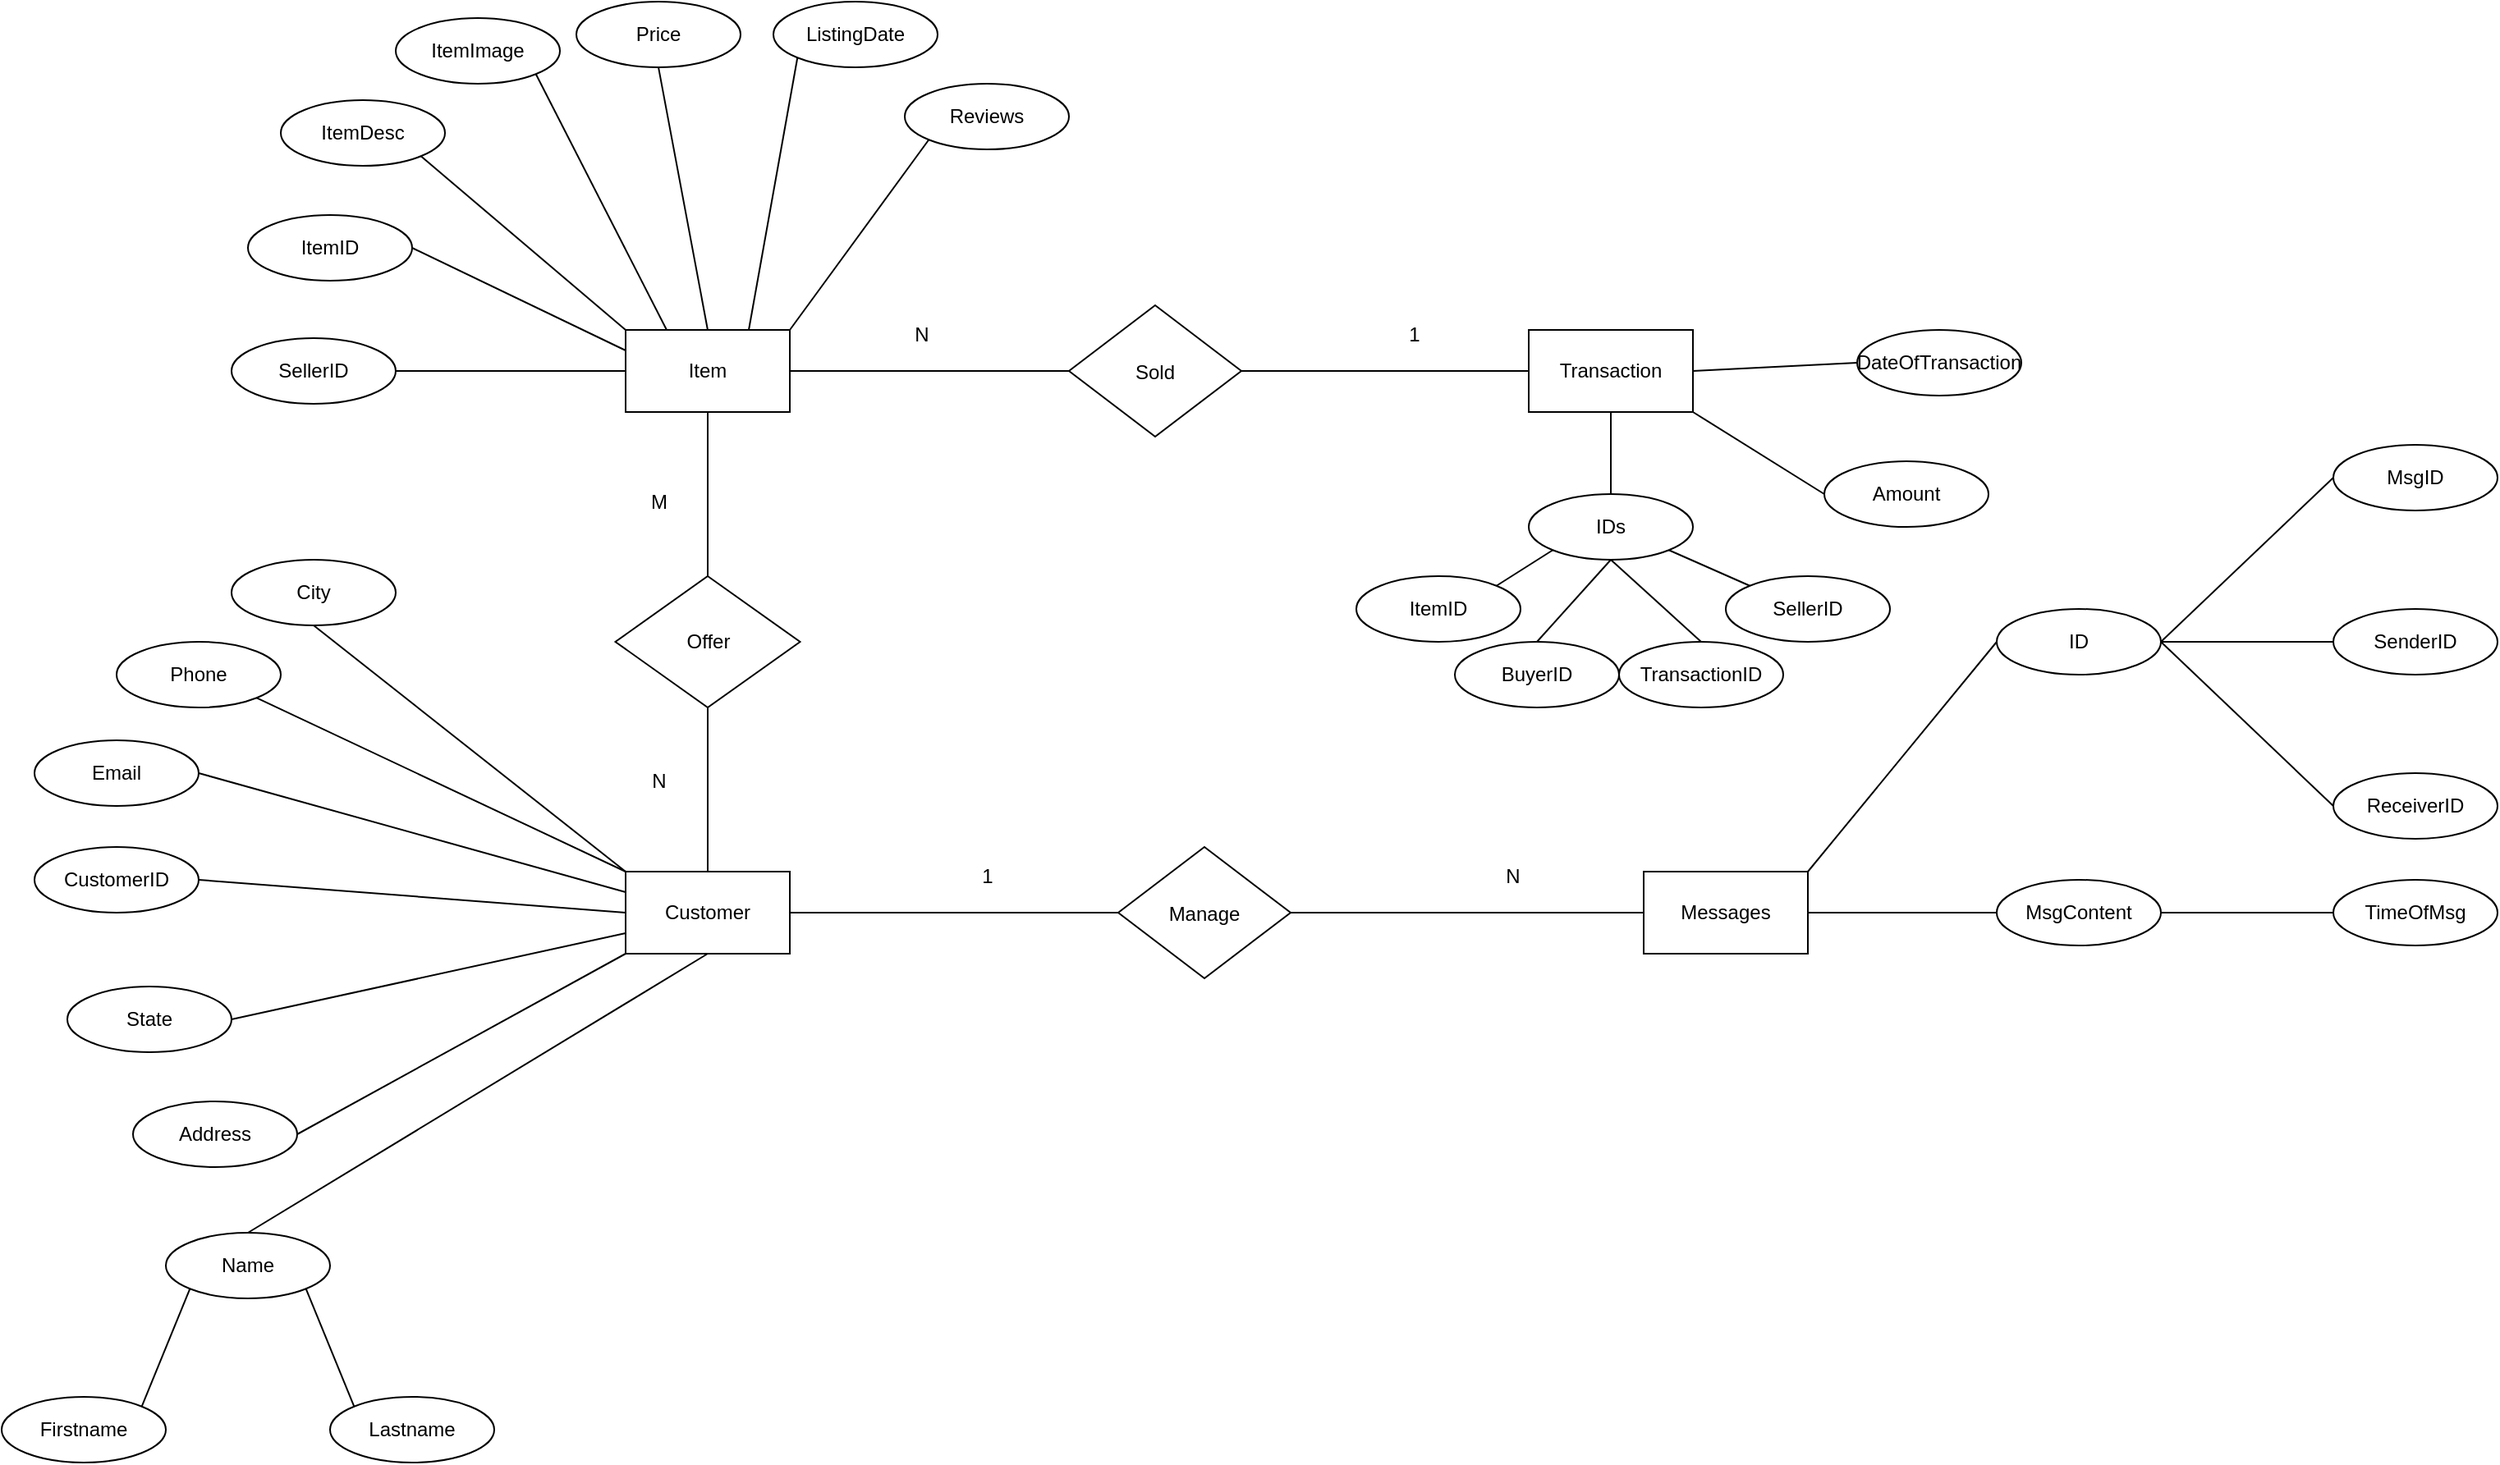 <mxfile version="27.1.4">
  <diagram name="Page-1" id="J2R1Xr31RJkNJs_bwJ8Y">
    <mxGraphModel dx="2572" dy="2054" grid="1" gridSize="10" guides="1" tooltips="1" connect="1" arrows="1" fold="1" page="1" pageScale="1" pageWidth="850" pageHeight="1100" math="0" shadow="0">
      <root>
        <mxCell id="0" />
        <mxCell id="1" parent="0" />
        <mxCell id="79Hl18eER1c-S-mIcMFc-1" value="Messages" style="html=1;dashed=0;whiteSpace=wrap;direction=east;flipH=1;flipV=0;" parent="1" vertex="1">
          <mxGeometry x="820" y="280" width="100" height="50" as="geometry" />
        </mxCell>
        <mxCell id="79Hl18eER1c-S-mIcMFc-2" value="ID" style="ellipse;whiteSpace=wrap;html=1;align=center;direction=east;flipH=1;flipV=0;" parent="1" vertex="1">
          <mxGeometry x="1035" y="120" width="100" height="40" as="geometry" />
        </mxCell>
        <mxCell id="79Hl18eER1c-S-mIcMFc-3" value="MsgID" style="ellipse;whiteSpace=wrap;html=1;align=center;direction=east;flipH=1;flipV=0;" parent="1" vertex="1">
          <mxGeometry x="1240" y="20" width="100" height="40" as="geometry" />
        </mxCell>
        <mxCell id="79Hl18eER1c-S-mIcMFc-4" value="SenderID" style="ellipse;whiteSpace=wrap;html=1;align=center;direction=east;flipH=1;flipV=0;" parent="1" vertex="1">
          <mxGeometry x="1240" y="120" width="100" height="40" as="geometry" />
        </mxCell>
        <mxCell id="79Hl18eER1c-S-mIcMFc-5" value="ReceiverID" style="ellipse;whiteSpace=wrap;html=1;align=center;direction=east;flipH=1;flipV=0;" parent="1" vertex="1">
          <mxGeometry x="1240" y="220" width="100" height="40" as="geometry" />
        </mxCell>
        <mxCell id="79Hl18eER1c-S-mIcMFc-7" value="" style="endArrow=none;html=1;rounded=0;entryX=1;entryY=0.5;entryDx=0;entryDy=0;exitX=0;exitY=0.5;exitDx=0;exitDy=0;" parent="1" source="79Hl18eER1c-S-mIcMFc-17" target="79Hl18eER1c-S-mIcMFc-18" edge="1">
          <mxGeometry width="50" height="50" relative="1" as="geometry">
            <mxPoint x="1120" y="380" as="sourcePoint" />
            <mxPoint x="450" y="270" as="targetPoint" />
          </mxGeometry>
        </mxCell>
        <mxCell id="79Hl18eER1c-S-mIcMFc-8" value="" style="endArrow=none;html=1;rounded=0;exitX=1;exitY=0.5;exitDx=0;exitDy=0;entryX=1;entryY=0.5;entryDx=0;entryDy=0;" parent="1" source="79Hl18eER1c-S-mIcMFc-18" target="79Hl18eER1c-S-mIcMFc-1" edge="1">
          <mxGeometry width="50" height="50" relative="1" as="geometry">
            <mxPoint x="1300" y="300" as="sourcePoint" />
            <mxPoint x="930" y="230" as="targetPoint" />
          </mxGeometry>
        </mxCell>
        <mxCell id="79Hl18eER1c-S-mIcMFc-9" value="" style="endArrow=none;html=1;rounded=0;entryX=1;entryY=0;entryDx=0;entryDy=0;exitX=0;exitY=0.5;exitDx=0;exitDy=0;" parent="1" source="79Hl18eER1c-S-mIcMFc-2" target="79Hl18eER1c-S-mIcMFc-1" edge="1">
          <mxGeometry width="50" height="50" relative="1" as="geometry">
            <mxPoint x="855" y="380" as="sourcePoint" />
            <mxPoint x="805" y="330" as="targetPoint" />
          </mxGeometry>
        </mxCell>
        <mxCell id="79Hl18eER1c-S-mIcMFc-10" value="" style="endArrow=none;html=1;rounded=0;exitX=1;exitY=0.5;exitDx=0;exitDy=0;entryX=0;entryY=0.5;entryDx=0;entryDy=0;" parent="1" source="79Hl18eER1c-S-mIcMFc-25" target="79Hl18eER1c-S-mIcMFc-19" edge="1">
          <mxGeometry width="50" height="50" relative="1" as="geometry">
            <mxPoint x="290" y="265" as="sourcePoint" />
            <mxPoint x="340" y="215" as="targetPoint" />
          </mxGeometry>
        </mxCell>
        <mxCell id="79Hl18eER1c-S-mIcMFc-11" value="" style="endArrow=none;html=1;rounded=0;entryX=1;entryY=0.5;entryDx=0;entryDy=0;exitX=0;exitY=0.5;exitDx=0;exitDy=0;" parent="1" source="79Hl18eER1c-S-mIcMFc-4" target="79Hl18eER1c-S-mIcMFc-2" edge="1">
          <mxGeometry width="50" height="50" relative="1" as="geometry">
            <mxPoint x="1040" y="290" as="sourcePoint" />
            <mxPoint x="990" y="240" as="targetPoint" />
          </mxGeometry>
        </mxCell>
        <mxCell id="79Hl18eER1c-S-mIcMFc-12" value="" style="endArrow=none;html=1;rounded=0;exitX=0;exitY=0.5;exitDx=0;exitDy=0;entryX=1;entryY=0.5;entryDx=0;entryDy=0;" parent="1" source="79Hl18eER1c-S-mIcMFc-3" target="79Hl18eER1c-S-mIcMFc-2" edge="1">
          <mxGeometry width="50" height="50" relative="1" as="geometry">
            <mxPoint x="990" y="40" as="sourcePoint" />
            <mxPoint x="1130" y="155" as="targetPoint" />
          </mxGeometry>
        </mxCell>
        <mxCell id="79Hl18eER1c-S-mIcMFc-13" value="" style="endArrow=none;html=1;rounded=0;exitX=0;exitY=0.5;exitDx=0;exitDy=0;entryX=1;entryY=0.5;entryDx=0;entryDy=0;" parent="1" source="79Hl18eER1c-S-mIcMFc-5" target="79Hl18eER1c-S-mIcMFc-2" edge="1">
          <mxGeometry width="50" height="50" relative="1" as="geometry">
            <mxPoint x="1030" y="300" as="sourcePoint" />
            <mxPoint x="980" y="250" as="targetPoint" />
          </mxGeometry>
        </mxCell>
        <mxCell id="79Hl18eER1c-S-mIcMFc-14" value="" style="endArrow=none;html=1;rounded=0;exitX=1;exitY=1;exitDx=0;exitDy=0;entryX=0;entryY=0;entryDx=0;entryDy=0;" parent="1" source="79Hl18eER1c-S-mIcMFc-24" target="79Hl18eER1c-S-mIcMFc-22" edge="1">
          <mxGeometry width="50" height="50" relative="1" as="geometry">
            <mxPoint x="120" y="580" as="sourcePoint" />
            <mxPoint x="170" y="530" as="targetPoint" />
          </mxGeometry>
        </mxCell>
        <mxCell id="79Hl18eER1c-S-mIcMFc-15" value="" style="endArrow=none;html=1;rounded=0;exitX=1;exitY=0.5;exitDx=0;exitDy=0;entryX=0;entryY=0.5;entryDx=0;entryDy=0;" parent="1" source="79Hl18eER1c-S-mIcMFc-38" target="79Hl18eER1c-S-mIcMFc-1" edge="1">
          <mxGeometry width="50" height="50" relative="1" as="geometry">
            <mxPoint x="700" y="270" as="sourcePoint" />
            <mxPoint x="750" y="220" as="targetPoint" />
          </mxGeometry>
        </mxCell>
        <mxCell id="79Hl18eER1c-S-mIcMFc-16" value="" style="endArrow=none;html=1;rounded=0;entryX=0;entryY=0.5;entryDx=0;entryDy=0;exitX=1;exitY=0.5;exitDx=0;exitDy=0;" parent="1" source="79Hl18eER1c-S-mIcMFc-19" target="79Hl18eER1c-S-mIcMFc-38" edge="1">
          <mxGeometry width="50" height="50" relative="1" as="geometry">
            <mxPoint x="120" y="160" as="sourcePoint" />
            <mxPoint x="170" y="110" as="targetPoint" />
          </mxGeometry>
        </mxCell>
        <mxCell id="79Hl18eER1c-S-mIcMFc-17" value="TimeOfMsg" style="ellipse;whiteSpace=wrap;html=1;align=center;direction=east;flipH=1;flipV=0;" parent="1" vertex="1">
          <mxGeometry x="1240" y="285" width="100" height="40" as="geometry" />
        </mxCell>
        <mxCell id="79Hl18eER1c-S-mIcMFc-18" value="MsgContent" style="ellipse;whiteSpace=wrap;html=1;align=center;direction=east;flipH=1;flipV=0;" parent="1" vertex="1">
          <mxGeometry x="1035" y="285" width="100" height="40" as="geometry" />
        </mxCell>
        <mxCell id="79Hl18eER1c-S-mIcMFc-19" value="Customer" style="html=1;dashed=0;whiteSpace=wrap;" parent="1" vertex="1">
          <mxGeometry x="200" y="280" width="100" height="50" as="geometry" />
        </mxCell>
        <mxCell id="79Hl18eER1c-S-mIcMFc-20" value="ListingDate" style="ellipse;whiteSpace=wrap;html=1;align=center;" parent="1" vertex="1">
          <mxGeometry x="290" y="-250" width="100" height="40" as="geometry" />
        </mxCell>
        <mxCell id="79Hl18eER1c-S-mIcMFc-21" value="Email" style="ellipse;whiteSpace=wrap;html=1;align=center;" parent="1" vertex="1">
          <mxGeometry x="-160" y="200" width="100" height="40" as="geometry" />
        </mxCell>
        <mxCell id="79Hl18eER1c-S-mIcMFc-22" value="Lastname" style="ellipse;whiteSpace=wrap;html=1;align=center;" parent="1" vertex="1">
          <mxGeometry x="20" y="600" width="100" height="40" as="geometry" />
        </mxCell>
        <mxCell id="79Hl18eER1c-S-mIcMFc-23" value="Firstname" style="ellipse;whiteSpace=wrap;html=1;align=center;" parent="1" vertex="1">
          <mxGeometry x="-180" y="600" width="100" height="40" as="geometry" />
        </mxCell>
        <mxCell id="79Hl18eER1c-S-mIcMFc-24" value="Name" style="ellipse;whiteSpace=wrap;html=1;align=center;" parent="1" vertex="1">
          <mxGeometry x="-80" y="500" width="100" height="40" as="geometry" />
        </mxCell>
        <mxCell id="79Hl18eER1c-S-mIcMFc-25" value="CustomerID" style="ellipse;whiteSpace=wrap;html=1;align=center;" parent="1" vertex="1">
          <mxGeometry x="-160" y="265" width="100" height="40" as="geometry" />
        </mxCell>
        <mxCell id="79Hl18eER1c-S-mIcMFc-26" value="TransactionID" style="ellipse;whiteSpace=wrap;html=1;align=center;" parent="1" vertex="1">
          <mxGeometry x="805" y="140" width="100" height="40" as="geometry" />
        </mxCell>
        <mxCell id="79Hl18eER1c-S-mIcMFc-27" value="DateOfTransaction" style="ellipse;whiteSpace=wrap;html=1;align=center;" parent="1" vertex="1">
          <mxGeometry x="950" y="-50" width="100" height="40" as="geometry" />
        </mxCell>
        <mxCell id="79Hl18eER1c-S-mIcMFc-28" value="ItemDesc" style="ellipse;whiteSpace=wrap;html=1;align=center;" parent="1" vertex="1">
          <mxGeometry x="-10" y="-190" width="100" height="40" as="geometry" />
        </mxCell>
        <mxCell id="79Hl18eER1c-S-mIcMFc-29" value="ItemImage" style="ellipse;whiteSpace=wrap;html=1;align=center;" parent="1" vertex="1">
          <mxGeometry x="60" y="-240" width="100" height="40" as="geometry" />
        </mxCell>
        <mxCell id="79Hl18eER1c-S-mIcMFc-30" value="ItemID" style="ellipse;whiteSpace=wrap;html=1;align=center;" parent="1" vertex="1">
          <mxGeometry x="-30" y="-120" width="100" height="40" as="geometry" />
        </mxCell>
        <mxCell id="79Hl18eER1c-S-mIcMFc-31" value="State" style="ellipse;whiteSpace=wrap;html=1;align=center;" parent="1" vertex="1">
          <mxGeometry x="-140" y="350" width="100" height="40" as="geometry" />
        </mxCell>
        <mxCell id="79Hl18eER1c-S-mIcMFc-32" value="City" style="ellipse;whiteSpace=wrap;html=1;align=center;" parent="1" vertex="1">
          <mxGeometry x="-40" y="90" width="100" height="40" as="geometry" />
        </mxCell>
        <mxCell id="79Hl18eER1c-S-mIcMFc-33" value="Address" style="ellipse;whiteSpace=wrap;html=1;align=center;" parent="1" vertex="1">
          <mxGeometry x="-100" y="420" width="100" height="40" as="geometry" />
        </mxCell>
        <mxCell id="79Hl18eER1c-S-mIcMFc-34" value="SellerID" style="ellipse;whiteSpace=wrap;html=1;align=center;" parent="1" vertex="1">
          <mxGeometry x="-40" y="-45" width="100" height="40" as="geometry" />
        </mxCell>
        <mxCell id="79Hl18eER1c-S-mIcMFc-35" value="Price" style="ellipse;whiteSpace=wrap;html=1;align=center;" parent="1" vertex="1">
          <mxGeometry x="170" y="-250" width="100" height="40" as="geometry" />
        </mxCell>
        <mxCell id="79Hl18eER1c-S-mIcMFc-36" value="Reviews" style="ellipse;whiteSpace=wrap;html=1;align=center;" parent="1" vertex="1">
          <mxGeometry x="370" y="-200" width="100" height="40" as="geometry" />
        </mxCell>
        <mxCell id="79Hl18eER1c-S-mIcMFc-37" value="Phone" style="ellipse;whiteSpace=wrap;html=1;align=center;" parent="1" vertex="1">
          <mxGeometry x="-110" y="140" width="100" height="40" as="geometry" />
        </mxCell>
        <mxCell id="79Hl18eER1c-S-mIcMFc-38" value="Manage" style="rhombus;" parent="1" vertex="1">
          <mxGeometry x="500" y="265" width="105" height="80" as="geometry" />
        </mxCell>
        <mxCell id="79Hl18eER1c-S-mIcMFc-39" value="" style="endArrow=none;html=1;rounded=0;entryX=0.5;entryY=1;entryDx=0;entryDy=0;exitX=0.5;exitY=0;exitDx=0;exitDy=0;" parent="1" source="79Hl18eER1c-S-mIcMFc-24" target="79Hl18eER1c-S-mIcMFc-19" edge="1">
          <mxGeometry width="50" height="50" relative="1" as="geometry">
            <mxPoint x="160" y="320" as="sourcePoint" />
            <mxPoint x="210" y="270" as="targetPoint" />
          </mxGeometry>
        </mxCell>
        <mxCell id="79Hl18eER1c-S-mIcMFc-40" value="" style="endArrow=none;html=1;rounded=0;exitX=0.5;exitY=1;exitDx=0;exitDy=0;entryX=0.5;entryY=0;entryDx=0;entryDy=0;" parent="1" edge="1" target="79Hl18eER1c-S-mIcMFc-63" source="79Hl18eER1c-S-mIcMFc-60">
          <mxGeometry width="50" height="50" relative="1" as="geometry">
            <mxPoint x="955" y="-110" as="sourcePoint" />
            <mxPoint x="1005" y="-160" as="targetPoint" />
          </mxGeometry>
        </mxCell>
        <mxCell id="79Hl18eER1c-S-mIcMFc-41" value="" style="endArrow=none;html=1;rounded=0;exitX=1;exitY=0.5;exitDx=0;exitDy=0;entryX=0;entryY=0.5;entryDx=0;entryDy=0;" parent="1" edge="1" target="79Hl18eER1c-S-mIcMFc-60" source="PFb1qvLhgzvKeDgTh8UG-2">
          <mxGeometry width="50" height="50" relative="1" as="geometry">
            <mxPoint x="570" y="90" as="sourcePoint" />
            <mxPoint x="620" y="40" as="targetPoint" />
          </mxGeometry>
        </mxCell>
        <mxCell id="79Hl18eER1c-S-mIcMFc-42" value="" style="endArrow=none;html=1;rounded=0;exitX=1;exitY=0.5;exitDx=0;exitDy=0;entryX=0;entryY=0.5;entryDx=0;entryDy=0;" parent="1" edge="1" target="PFb1qvLhgzvKeDgTh8UG-2" source="79Hl18eER1c-S-mIcMFc-58">
          <mxGeometry width="50" height="50" relative="1" as="geometry">
            <mxPoint x="480" y="90" as="sourcePoint" />
            <mxPoint x="530" y="40" as="targetPoint" />
          </mxGeometry>
        </mxCell>
        <mxCell id="79Hl18eER1c-S-mIcMFc-43" value="" style="endArrow=none;html=1;rounded=0;entryX=0;entryY=1;entryDx=0;entryDy=0;exitX=1;exitY=0;exitDx=0;exitDy=0;" parent="1" source="79Hl18eER1c-S-mIcMFc-58" target="79Hl18eER1c-S-mIcMFc-36" edge="1">
          <mxGeometry width="50" height="50" relative="1" as="geometry">
            <mxPoint x="380" y="-60" as="sourcePoint" />
            <mxPoint x="430" y="-110" as="targetPoint" />
          </mxGeometry>
        </mxCell>
        <mxCell id="79Hl18eER1c-S-mIcMFc-44" value="" style="endArrow=none;html=1;rounded=0;exitX=0;exitY=1;exitDx=0;exitDy=0;entryX=0.75;entryY=0;entryDx=0;entryDy=0;" parent="1" source="79Hl18eER1c-S-mIcMFc-20" target="79Hl18eER1c-S-mIcMFc-58" edge="1">
          <mxGeometry width="50" height="50" relative="1" as="geometry">
            <mxPoint x="450" y="-150" as="sourcePoint" />
            <mxPoint x="500" y="-200" as="targetPoint" />
          </mxGeometry>
        </mxCell>
        <mxCell id="79Hl18eER1c-S-mIcMFc-45" value="" style="endArrow=none;html=1;rounded=0;exitX=0.5;exitY=1;exitDx=0;exitDy=0;entryX=0.5;entryY=0;entryDx=0;entryDy=0;" parent="1" source="79Hl18eER1c-S-mIcMFc-35" target="79Hl18eER1c-S-mIcMFc-58" edge="1">
          <mxGeometry width="50" height="50" relative="1" as="geometry">
            <mxPoint x="330" y="-230" as="sourcePoint" />
            <mxPoint x="380" y="-280" as="targetPoint" />
          </mxGeometry>
        </mxCell>
        <mxCell id="79Hl18eER1c-S-mIcMFc-46" value="" style="endArrow=none;html=1;rounded=0;exitX=1;exitY=1;exitDx=0;exitDy=0;entryX=0.25;entryY=0;entryDx=0;entryDy=0;" parent="1" source="79Hl18eER1c-S-mIcMFc-29" target="79Hl18eER1c-S-mIcMFc-58" edge="1">
          <mxGeometry width="50" height="50" relative="1" as="geometry">
            <mxPoint x="240" y="-180" as="sourcePoint" />
            <mxPoint x="290" y="-230" as="targetPoint" />
          </mxGeometry>
        </mxCell>
        <mxCell id="79Hl18eER1c-S-mIcMFc-47" value="" style="endArrow=none;html=1;rounded=0;exitX=1;exitY=1;exitDx=0;exitDy=0;entryX=0;entryY=0;entryDx=0;entryDy=0;" parent="1" source="79Hl18eER1c-S-mIcMFc-28" target="79Hl18eER1c-S-mIcMFc-58" edge="1">
          <mxGeometry width="50" height="50" relative="1" as="geometry">
            <mxPoint x="193.75" y="-150" as="sourcePoint" />
            <mxPoint x="243.75" y="-200" as="targetPoint" />
          </mxGeometry>
        </mxCell>
        <mxCell id="79Hl18eER1c-S-mIcMFc-48" value="" style="endArrow=none;html=1;rounded=0;exitX=1;exitY=0.5;exitDx=0;exitDy=0;entryX=0;entryY=0.25;entryDx=0;entryDy=0;" parent="1" source="79Hl18eER1c-S-mIcMFc-30" target="79Hl18eER1c-S-mIcMFc-58" edge="1">
          <mxGeometry width="50" height="50" relative="1" as="geometry">
            <mxPoint x="140" y="-160" as="sourcePoint" />
            <mxPoint x="190" y="-210" as="targetPoint" />
          </mxGeometry>
        </mxCell>
        <mxCell id="79Hl18eER1c-S-mIcMFc-49" value="" style="endArrow=none;html=1;rounded=0;exitX=1;exitY=0.5;exitDx=0;exitDy=0;entryX=0;entryY=0.5;entryDx=0;entryDy=0;" parent="1" source="79Hl18eER1c-S-mIcMFc-34" target="79Hl18eER1c-S-mIcMFc-58" edge="1">
          <mxGeometry width="50" height="50" relative="1" as="geometry">
            <mxPoint x="100" y="-60" as="sourcePoint" />
            <mxPoint x="150" y="-110" as="targetPoint" />
          </mxGeometry>
        </mxCell>
        <mxCell id="79Hl18eER1c-S-mIcMFc-50" value="" style="endArrow=none;html=1;rounded=0;exitX=0.5;exitY=0;exitDx=0;exitDy=0;entryX=0.5;entryY=1;entryDx=0;entryDy=0;" parent="1" source="79Hl18eER1c-S-mIcMFc-19" target="79Hl18eER1c-S-mIcMFc-59" edge="1">
          <mxGeometry width="50" height="50" relative="1" as="geometry">
            <mxPoint x="370" y="135" as="sourcePoint" />
            <mxPoint x="420" y="85" as="targetPoint" />
          </mxGeometry>
        </mxCell>
        <mxCell id="79Hl18eER1c-S-mIcMFc-51" value="" style="endArrow=none;html=1;rounded=0;entryX=0.5;entryY=1;entryDx=0;entryDy=0;exitX=0.5;exitY=0;exitDx=0;exitDy=0;" parent="1" source="79Hl18eER1c-S-mIcMFc-59" target="79Hl18eER1c-S-mIcMFc-58" edge="1">
          <mxGeometry width="50" height="50" relative="1" as="geometry">
            <mxPoint x="280" y="60" as="sourcePoint" />
            <mxPoint x="425" y="-20" as="targetPoint" />
          </mxGeometry>
        </mxCell>
        <mxCell id="79Hl18eER1c-S-mIcMFc-52" value="" style="endArrow=none;html=1;rounded=0;exitX=1;exitY=0.5;exitDx=0;exitDy=0;entryX=0;entryY=1;entryDx=0;entryDy=0;" parent="1" source="79Hl18eER1c-S-mIcMFc-33" target="79Hl18eER1c-S-mIcMFc-19" edge="1">
          <mxGeometry width="50" height="50" relative="1" as="geometry">
            <mxPoint x="90" y="440" as="sourcePoint" />
            <mxPoint x="140" y="390" as="targetPoint" />
          </mxGeometry>
        </mxCell>
        <mxCell id="79Hl18eER1c-S-mIcMFc-53" value="" style="endArrow=none;html=1;rounded=0;exitX=0.5;exitY=1;exitDx=0;exitDy=0;entryX=0;entryY=0;entryDx=0;entryDy=0;" parent="1" source="79Hl18eER1c-S-mIcMFc-32" target="79Hl18eER1c-S-mIcMFc-19" edge="1">
          <mxGeometry width="50" height="50" relative="1" as="geometry">
            <mxPoint x="610" y="50" as="sourcePoint" />
            <mxPoint x="660" as="targetPoint" />
          </mxGeometry>
        </mxCell>
        <mxCell id="79Hl18eER1c-S-mIcMFc-54" value="" style="endArrow=none;html=1;rounded=0;entryX=0;entryY=0;entryDx=0;entryDy=0;exitX=1;exitY=1;exitDx=0;exitDy=0;" parent="1" source="79Hl18eER1c-S-mIcMFc-37" target="79Hl18eER1c-S-mIcMFc-19" edge="1">
          <mxGeometry width="50" height="50" relative="1" as="geometry">
            <mxPoint x="15" y="220" as="sourcePoint" />
            <mxPoint x="65" y="170" as="targetPoint" />
          </mxGeometry>
        </mxCell>
        <mxCell id="79Hl18eER1c-S-mIcMFc-55" value="" style="endArrow=none;html=1;rounded=0;entryX=1;entryY=0.5;entryDx=0;entryDy=0;exitX=0;exitY=0.75;exitDx=0;exitDy=0;" parent="1" source="79Hl18eER1c-S-mIcMFc-19" target="79Hl18eER1c-S-mIcMFc-31" edge="1">
          <mxGeometry width="50" height="50" relative="1" as="geometry">
            <mxPoint x="15" y="220" as="sourcePoint" />
            <mxPoint x="65" y="170" as="targetPoint" />
          </mxGeometry>
        </mxCell>
        <mxCell id="79Hl18eER1c-S-mIcMFc-56" value="" style="endArrow=none;html=1;rounded=0;exitX=1;exitY=0.5;exitDx=0;exitDy=0;entryX=0;entryY=0.25;entryDx=0;entryDy=0;" parent="1" source="79Hl18eER1c-S-mIcMFc-21" target="79Hl18eER1c-S-mIcMFc-19" edge="1">
          <mxGeometry width="50" height="50" relative="1" as="geometry">
            <mxPoint x="240" y="180" as="sourcePoint" />
            <mxPoint x="290" y="130" as="targetPoint" />
          </mxGeometry>
        </mxCell>
        <mxCell id="79Hl18eER1c-S-mIcMFc-57" value="" style="endArrow=none;html=1;rounded=0;entryX=1;entryY=0;entryDx=0;entryDy=0;exitX=0;exitY=1;exitDx=0;exitDy=0;" parent="1" source="79Hl18eER1c-S-mIcMFc-24" target="79Hl18eER1c-S-mIcMFc-23" edge="1">
          <mxGeometry width="50" height="50" relative="1" as="geometry">
            <mxPoint x="-360" y="340" as="sourcePoint" />
            <mxPoint x="-310" y="290" as="targetPoint" />
          </mxGeometry>
        </mxCell>
        <mxCell id="79Hl18eER1c-S-mIcMFc-58" value="Item" style="html=1;dashed=0;whiteSpace=wrap;" parent="1" vertex="1">
          <mxGeometry x="200" y="-50" width="100" height="50" as="geometry" />
        </mxCell>
        <mxCell id="79Hl18eER1c-S-mIcMFc-59" value="Offer" style="shape=rhombus;html=1;dashed=0;whiteSpace=wrap;perimeter=rhombusPerimeter;" parent="1" vertex="1">
          <mxGeometry x="193.75" y="100" width="112.5" height="80" as="geometry" />
        </mxCell>
        <mxCell id="79Hl18eER1c-S-mIcMFc-60" value="Transaction" style="html=1;dashed=0;whiteSpace=wrap;" parent="1" vertex="1">
          <mxGeometry x="750" y="-50" width="100" height="50" as="geometry" />
        </mxCell>
        <mxCell id="79Hl18eER1c-S-mIcMFc-63" value="IDs" style="ellipse;whiteSpace=wrap;html=1;align=center;" parent="1" vertex="1">
          <mxGeometry x="750" y="50" width="100" height="40" as="geometry" />
        </mxCell>
        <mxCell id="79Hl18eER1c-S-mIcMFc-65" value="BuyerID" style="ellipse;whiteSpace=wrap;html=1;align=center;" parent="1" vertex="1">
          <mxGeometry x="705" y="140" width="100" height="40" as="geometry" />
        </mxCell>
        <mxCell id="79Hl18eER1c-S-mIcMFc-66" value="ItemID" style="ellipse;whiteSpace=wrap;html=1;align=center;" parent="1" vertex="1">
          <mxGeometry x="645" y="100" width="100" height="40" as="geometry" />
        </mxCell>
        <mxCell id="79Hl18eER1c-S-mIcMFc-67" value="SellerID" style="ellipse;whiteSpace=wrap;html=1;align=center;" parent="1" vertex="1">
          <mxGeometry x="870" y="100" width="100" height="40" as="geometry" />
        </mxCell>
        <mxCell id="79Hl18eER1c-S-mIcMFc-68" value="Amount" style="ellipse;whiteSpace=wrap;html=1;align=center;" parent="1" vertex="1">
          <mxGeometry x="930" y="30" width="100" height="40" as="geometry" />
        </mxCell>
        <mxCell id="PFb1qvLhgzvKeDgTh8UG-2" value="Sold" style="rhombus;" vertex="1" parent="1">
          <mxGeometry x="470" y="-65" width="105" height="80" as="geometry" />
        </mxCell>
        <mxCell id="PFb1qvLhgzvKeDgTh8UG-4" value="" style="endArrow=none;html=1;rounded=0;exitX=1;exitY=0;exitDx=0;exitDy=0;entryX=0;entryY=1;entryDx=0;entryDy=0;" edge="1" parent="1" source="79Hl18eER1c-S-mIcMFc-66" target="79Hl18eER1c-S-mIcMFc-63">
          <mxGeometry width="50" height="50" relative="1" as="geometry">
            <mxPoint x="890" y="20" as="sourcePoint" />
            <mxPoint x="940" y="-30" as="targetPoint" />
          </mxGeometry>
        </mxCell>
        <mxCell id="PFb1qvLhgzvKeDgTh8UG-5" value="" style="endArrow=none;html=1;rounded=0;exitX=0.5;exitY=0;exitDx=0;exitDy=0;entryX=0.5;entryY=1;entryDx=0;entryDy=0;" edge="1" parent="1" source="79Hl18eER1c-S-mIcMFc-65" target="79Hl18eER1c-S-mIcMFc-63">
          <mxGeometry width="50" height="50" relative="1" as="geometry">
            <mxPoint x="1020" as="sourcePoint" />
            <mxPoint x="1070" y="-50" as="targetPoint" />
          </mxGeometry>
        </mxCell>
        <mxCell id="PFb1qvLhgzvKeDgTh8UG-6" value="" style="endArrow=none;html=1;rounded=0;exitX=0.5;exitY=0;exitDx=0;exitDy=0;entryX=0.5;entryY=1;entryDx=0;entryDy=0;" edge="1" parent="1" source="79Hl18eER1c-S-mIcMFc-26" target="79Hl18eER1c-S-mIcMFc-63">
          <mxGeometry width="50" height="50" relative="1" as="geometry">
            <mxPoint x="1020" y="5" as="sourcePoint" />
            <mxPoint x="1070" y="-45" as="targetPoint" />
          </mxGeometry>
        </mxCell>
        <mxCell id="PFb1qvLhgzvKeDgTh8UG-7" value="" style="endArrow=none;html=1;rounded=0;exitX=1;exitY=1;exitDx=0;exitDy=0;entryX=0;entryY=0;entryDx=0;entryDy=0;" edge="1" parent="1" source="79Hl18eER1c-S-mIcMFc-63" target="79Hl18eER1c-S-mIcMFc-67">
          <mxGeometry width="50" height="50" relative="1" as="geometry">
            <mxPoint x="1000" y="15" as="sourcePoint" />
            <mxPoint x="1050" y="-35" as="targetPoint" />
          </mxGeometry>
        </mxCell>
        <mxCell id="PFb1qvLhgzvKeDgTh8UG-8" value="" style="endArrow=none;html=1;rounded=0;exitX=1;exitY=0.5;exitDx=0;exitDy=0;entryX=0;entryY=0.5;entryDx=0;entryDy=0;" edge="1" parent="1" source="79Hl18eER1c-S-mIcMFc-60" target="79Hl18eER1c-S-mIcMFc-27">
          <mxGeometry width="50" height="50" relative="1" as="geometry">
            <mxPoint x="990" y="-80" as="sourcePoint" />
            <mxPoint x="1040" y="-130" as="targetPoint" />
          </mxGeometry>
        </mxCell>
        <mxCell id="PFb1qvLhgzvKeDgTh8UG-9" value="" style="endArrow=none;html=1;rounded=0;exitX=1;exitY=1;exitDx=0;exitDy=0;entryX=0;entryY=0.5;entryDx=0;entryDy=0;" edge="1" parent="1" source="79Hl18eER1c-S-mIcMFc-60" target="79Hl18eER1c-S-mIcMFc-68">
          <mxGeometry width="50" height="50" relative="1" as="geometry">
            <mxPoint x="1090" y="30" as="sourcePoint" />
            <mxPoint x="1140" y="-20" as="targetPoint" />
          </mxGeometry>
        </mxCell>
        <mxCell id="PFb1qvLhgzvKeDgTh8UG-16" value="N" style="text;html=1;align=center;verticalAlign=middle;resizable=0;points=[];autosize=1;strokeColor=none;fillColor=none;" vertex="1" parent="1">
          <mxGeometry x="365" y="-62" width="30" height="30" as="geometry" />
        </mxCell>
        <mxCell id="PFb1qvLhgzvKeDgTh8UG-17" value="1" style="text;html=1;align=center;verticalAlign=middle;resizable=0;points=[];autosize=1;strokeColor=none;fillColor=none;" vertex="1" parent="1">
          <mxGeometry x="665" y="-62" width="30" height="30" as="geometry" />
        </mxCell>
        <mxCell id="PFb1qvLhgzvKeDgTh8UG-18" value="M" style="text;html=1;align=center;verticalAlign=middle;resizable=0;points=[];autosize=1;strokeColor=none;fillColor=none;" vertex="1" parent="1">
          <mxGeometry x="205" y="40" width="30" height="30" as="geometry" />
        </mxCell>
        <mxCell id="PFb1qvLhgzvKeDgTh8UG-19" value="N" style="text;html=1;align=center;verticalAlign=middle;resizable=0;points=[];autosize=1;strokeColor=none;fillColor=none;" vertex="1" parent="1">
          <mxGeometry x="205" y="210" width="30" height="30" as="geometry" />
        </mxCell>
        <mxCell id="PFb1qvLhgzvKeDgTh8UG-20" value="1" style="text;html=1;align=center;verticalAlign=middle;resizable=0;points=[];autosize=1;strokeColor=none;fillColor=none;" vertex="1" parent="1">
          <mxGeometry x="405" y="268" width="30" height="30" as="geometry" />
        </mxCell>
        <mxCell id="PFb1qvLhgzvKeDgTh8UG-21" value="N" style="text;html=1;align=center;verticalAlign=middle;resizable=0;points=[];autosize=1;strokeColor=none;fillColor=none;" vertex="1" parent="1">
          <mxGeometry x="725" y="268" width="30" height="30" as="geometry" />
        </mxCell>
      </root>
    </mxGraphModel>
  </diagram>
</mxfile>
